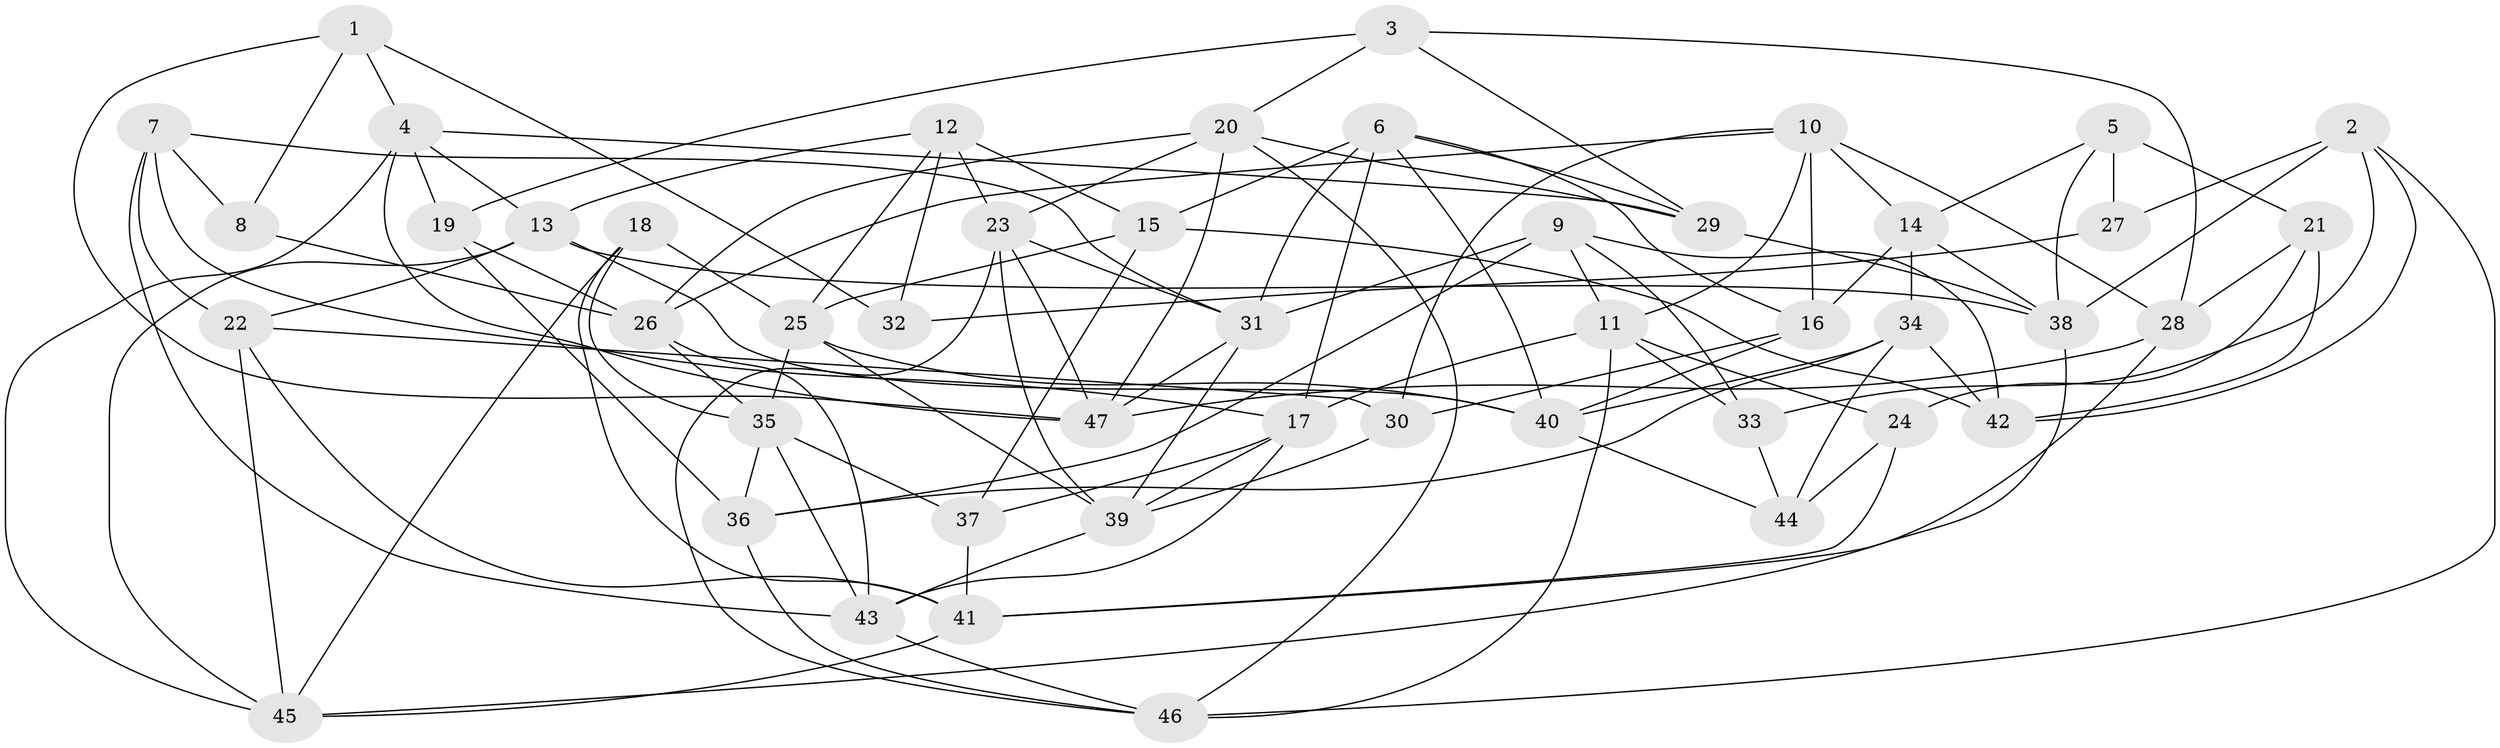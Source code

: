 // original degree distribution, {4: 1.0}
// Generated by graph-tools (version 1.1) at 2025/02/03/09/25 03:02:54]
// undirected, 47 vertices, 119 edges
graph export_dot {
graph [start="1"]
  node [color=gray90,style=filled];
  1;
  2;
  3;
  4;
  5;
  6;
  7;
  8;
  9;
  10;
  11;
  12;
  13;
  14;
  15;
  16;
  17;
  18;
  19;
  20;
  21;
  22;
  23;
  24;
  25;
  26;
  27;
  28;
  29;
  30;
  31;
  32;
  33;
  34;
  35;
  36;
  37;
  38;
  39;
  40;
  41;
  42;
  43;
  44;
  45;
  46;
  47;
  1 -- 4 [weight=1.0];
  1 -- 8 [weight=2.0];
  1 -- 32 [weight=2.0];
  1 -- 47 [weight=1.0];
  2 -- 27 [weight=2.0];
  2 -- 33 [weight=1.0];
  2 -- 38 [weight=1.0];
  2 -- 42 [weight=1.0];
  2 -- 46 [weight=1.0];
  3 -- 19 [weight=2.0];
  3 -- 20 [weight=1.0];
  3 -- 28 [weight=1.0];
  3 -- 29 [weight=2.0];
  4 -- 13 [weight=1.0];
  4 -- 19 [weight=1.0];
  4 -- 29 [weight=1.0];
  4 -- 45 [weight=1.0];
  4 -- 47 [weight=1.0];
  5 -- 14 [weight=1.0];
  5 -- 21 [weight=2.0];
  5 -- 27 [weight=2.0];
  5 -- 38 [weight=1.0];
  6 -- 15 [weight=1.0];
  6 -- 16 [weight=1.0];
  6 -- 17 [weight=1.0];
  6 -- 29 [weight=1.0];
  6 -- 31 [weight=1.0];
  6 -- 40 [weight=1.0];
  7 -- 8 [weight=1.0];
  7 -- 17 [weight=1.0];
  7 -- 22 [weight=2.0];
  7 -- 31 [weight=1.0];
  7 -- 43 [weight=1.0];
  8 -- 26 [weight=1.0];
  9 -- 11 [weight=1.0];
  9 -- 31 [weight=1.0];
  9 -- 33 [weight=2.0];
  9 -- 36 [weight=1.0];
  9 -- 42 [weight=1.0];
  10 -- 11 [weight=1.0];
  10 -- 14 [weight=1.0];
  10 -- 16 [weight=1.0];
  10 -- 26 [weight=1.0];
  10 -- 28 [weight=1.0];
  10 -- 30 [weight=1.0];
  11 -- 17 [weight=1.0];
  11 -- 24 [weight=1.0];
  11 -- 33 [weight=1.0];
  11 -- 46 [weight=1.0];
  12 -- 13 [weight=1.0];
  12 -- 15 [weight=1.0];
  12 -- 23 [weight=1.0];
  12 -- 25 [weight=1.0];
  12 -- 32 [weight=2.0];
  13 -- 22 [weight=1.0];
  13 -- 38 [weight=1.0];
  13 -- 40 [weight=1.0];
  13 -- 45 [weight=1.0];
  14 -- 16 [weight=2.0];
  14 -- 34 [weight=1.0];
  14 -- 38 [weight=1.0];
  15 -- 25 [weight=1.0];
  15 -- 37 [weight=1.0];
  15 -- 42 [weight=2.0];
  16 -- 30 [weight=1.0];
  16 -- 40 [weight=1.0];
  17 -- 37 [weight=1.0];
  17 -- 39 [weight=1.0];
  17 -- 43 [weight=1.0];
  18 -- 25 [weight=1.0];
  18 -- 35 [weight=1.0];
  18 -- 41 [weight=1.0];
  18 -- 45 [weight=1.0];
  19 -- 26 [weight=1.0];
  19 -- 36 [weight=2.0];
  20 -- 23 [weight=1.0];
  20 -- 26 [weight=1.0];
  20 -- 29 [weight=1.0];
  20 -- 46 [weight=1.0];
  20 -- 47 [weight=1.0];
  21 -- 24 [weight=1.0];
  21 -- 28 [weight=2.0];
  21 -- 42 [weight=1.0];
  22 -- 30 [weight=1.0];
  22 -- 41 [weight=1.0];
  22 -- 45 [weight=1.0];
  23 -- 31 [weight=1.0];
  23 -- 39 [weight=1.0];
  23 -- 46 [weight=1.0];
  23 -- 47 [weight=1.0];
  24 -- 41 [weight=1.0];
  24 -- 44 [weight=1.0];
  25 -- 35 [weight=1.0];
  25 -- 39 [weight=1.0];
  25 -- 40 [weight=1.0];
  26 -- 35 [weight=1.0];
  26 -- 43 [weight=1.0];
  27 -- 32 [weight=2.0];
  28 -- 41 [weight=1.0];
  28 -- 47 [weight=1.0];
  29 -- 38 [weight=1.0];
  30 -- 39 [weight=1.0];
  31 -- 39 [weight=1.0];
  31 -- 47 [weight=1.0];
  33 -- 44 [weight=2.0];
  34 -- 36 [weight=1.0];
  34 -- 40 [weight=1.0];
  34 -- 42 [weight=1.0];
  34 -- 44 [weight=2.0];
  35 -- 36 [weight=1.0];
  35 -- 37 [weight=1.0];
  35 -- 43 [weight=1.0];
  36 -- 46 [weight=1.0];
  37 -- 41 [weight=1.0];
  38 -- 45 [weight=1.0];
  39 -- 43 [weight=1.0];
  40 -- 44 [weight=1.0];
  41 -- 45 [weight=1.0];
  43 -- 46 [weight=1.0];
}
